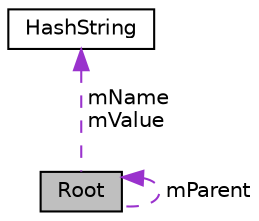 digraph "Root"
{
  edge [fontname="Helvetica",fontsize="10",labelfontname="Helvetica",labelfontsize="10"];
  node [fontname="Helvetica",fontsize="10",shape=record];
  Node1 [label="Root",height=0.2,width=0.4,color="black", fillcolor="grey75", style="filled", fontcolor="black"];
  Node1 -> Node1 [dir="back",color="darkorchid3",fontsize="10",style="dashed",label=" mParent" ,fontname="Helvetica"];
  Node2 -> Node1 [dir="back",color="darkorchid3",fontsize="10",style="dashed",label=" mName\nmValue" ,fontname="Helvetica"];
  Node2 [label="HashString",height=0.2,width=0.4,color="black", fillcolor="white", style="filled",URL="$classHashString.html"];
}
